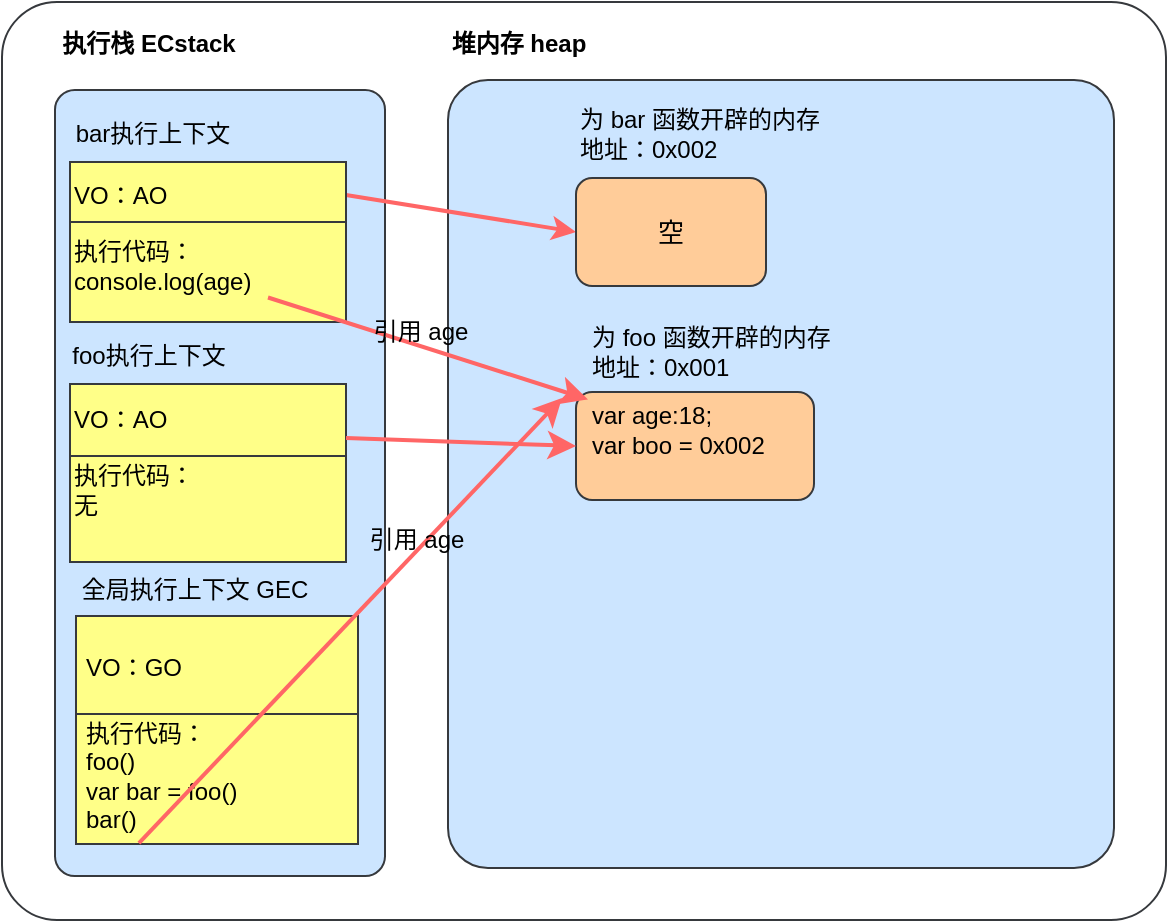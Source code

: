 <mxfile>
    <diagram id="x7arN-Wv4wXPcp71hIzD" name="第 1 页">
        <mxGraphModel dx="1234" dy="470" grid="0" gridSize="10" guides="1" tooltips="1" connect="1" arrows="1" fold="1" page="1" pageScale="1" pageWidth="827" pageHeight="1169" math="0" shadow="0">
            <root>
                <mxCell id="0"/>
                <mxCell id="1" parent="0"/>
                <mxCell id="58" value="" style="whiteSpace=wrap;html=1;fillColor=#FFFFFF;strokeColor=#36393d;rounded=1;arcSize=6;" vertex="1" parent="1">
                    <mxGeometry x="18" y="8" width="582" height="459" as="geometry"/>
                </mxCell>
                <mxCell id="27" value="" style="whiteSpace=wrap;html=1;fillColor=#cce5ff;strokeColor=#36393d;rounded=1;arcSize=6;" vertex="1" parent="1">
                    <mxGeometry x="241" y="47" width="333" height="394" as="geometry"/>
                </mxCell>
                <mxCell id="2" value="" style="whiteSpace=wrap;html=1;fillColor=#cce5ff;strokeColor=#36393d;rounded=1;arcSize=6;" vertex="1" parent="1">
                    <mxGeometry x="44.5" y="52" width="165" height="393" as="geometry"/>
                </mxCell>
                <mxCell id="3" value="&lt;b&gt;&lt;font color=&quot;#000000&quot;&gt;执行栈 ECstack&lt;/font&gt;&lt;/b&gt;" style="text;html=1;resizable=0;autosize=1;align=center;verticalAlign=middle;points=[];fillColor=none;strokeColor=none;rounded=0;" vertex="1" parent="1">
                    <mxGeometry x="42" y="20" width="97" height="18" as="geometry"/>
                </mxCell>
                <mxCell id="9" value="" style="whiteSpace=wrap;html=1;rounded=1;fontSize=14;fillColor=#ffff88;strokeColor=#36393d;arcSize=0;" vertex="1" parent="1">
                    <mxGeometry x="55" y="315" width="141" height="49" as="geometry"/>
                </mxCell>
                <mxCell id="19" value="&lt;font color=&quot;#000000&quot;&gt;&lt;font style=&quot;font-size: 12px&quot;&gt;VO：GO&lt;/font&gt;&lt;br&gt;&lt;/font&gt;" style="text;html=1;resizable=0;autosize=1;align=left;verticalAlign=middle;points=[];fillColor=none;strokeColor=none;rounded=0;" vertex="1" parent="1">
                    <mxGeometry x="58" y="331.5" width="58" height="18" as="geometry"/>
                </mxCell>
                <mxCell id="25" style="edgeStyle=none;html=1;fontSize=12;fontColor=#000000;fillColor=#008a00;strokeColor=#FF6666;strokeWidth=2;entryX=0;entryY=0.5;entryDx=0;entryDy=0;exitX=1;exitY=0.5;exitDx=0;exitDy=0;" edge="1" parent="1" source="48" target="53">
                    <mxGeometry relative="1" as="geometry">
                        <mxPoint x="125" y="344.268" as="sourcePoint"/>
                    </mxGeometry>
                </mxCell>
                <mxCell id="28" value="&lt;b&gt;&lt;font color=&quot;#000000&quot;&gt;堆内存 heap&lt;/font&gt;&lt;br&gt;&lt;/b&gt;" style="text;html=1;resizable=0;autosize=1;align=center;verticalAlign=middle;points=[];fillColor=none;strokeColor=none;rounded=0;" vertex="1" parent="1">
                    <mxGeometry x="237" y="20" width="77" height="18" as="geometry"/>
                </mxCell>
                <mxCell id="31" value="" style="whiteSpace=wrap;html=1;fillColor=#ffcc99;strokeColor=#36393d;rounded=1;arcSize=15;" vertex="1" parent="1">
                    <mxGeometry x="305" y="203" width="119" height="54" as="geometry"/>
                </mxCell>
                <mxCell id="32" value="&lt;font color=&quot;#000000&quot;&gt;为 foo 函数开辟的内存&lt;br&gt;地址：0x001&lt;/font&gt;" style="text;html=1;resizable=0;autosize=1;align=left;verticalAlign=middle;points=[];fillColor=none;strokeColor=none;rounded=0;" vertex="1" parent="1">
                    <mxGeometry x="311" y="167" width="129" height="32" as="geometry"/>
                </mxCell>
                <mxCell id="35" value="&lt;font color=&quot;#000000&quot;&gt;var age:18;&lt;br&gt;var boo = 0x002&lt;br&gt;&lt;/font&gt;" style="text;html=1;resizable=0;autosize=1;align=left;verticalAlign=middle;points=[];fillColor=none;strokeColor=none;rounded=0;" vertex="1" parent="1">
                    <mxGeometry x="311" y="206" width="96" height="32" as="geometry"/>
                </mxCell>
                <mxCell id="36" value="" style="whiteSpace=wrap;html=1;rounded=1;fontSize=14;fillColor=#ffff88;strokeColor=#36393d;arcSize=0;" vertex="1" parent="1">
                    <mxGeometry x="52" y="199" width="138" height="36" as="geometry"/>
                </mxCell>
                <mxCell id="34" style="edgeStyle=none;html=1;entryX=0;entryY=0.5;entryDx=0;entryDy=0;fontSize=12;fontColor=#000000;fillColor=#1ba1e2;strokeColor=#FF6666;shadow=0;sketch=0;jumpSize=14;endSize=8;startSize=10;strokeWidth=2;exitX=1;exitY=0.75;exitDx=0;exitDy=0;" edge="1" parent="1" source="36" target="31">
                    <mxGeometry relative="1" as="geometry"/>
                </mxCell>
                <mxCell id="37" value="&lt;font color=&quot;#000000&quot; size=&quot;1&quot;&gt;&lt;span style=&quot;font-size: 12px&quot;&gt;foo执行上下文&lt;/span&gt;&lt;/font&gt;" style="text;html=1;resizable=0;autosize=1;align=center;verticalAlign=middle;points=[];fillColor=none;strokeColor=none;rounded=0;" vertex="1" parent="1">
                    <mxGeometry x="47" y="175" width="87" height="19" as="geometry"/>
                </mxCell>
                <mxCell id="5" value="&lt;font color=&quot;#000000&quot; size=&quot;1&quot;&gt;&lt;span style=&quot;font-size: 12px&quot;&gt;全局执行上下文 GEC&lt;/span&gt;&lt;/font&gt;" style="text;html=1;resizable=0;autosize=1;align=center;verticalAlign=middle;points=[];fillColor=none;strokeColor=none;rounded=0;" vertex="1" parent="1">
                    <mxGeometry x="52" y="292" width="123" height="19" as="geometry"/>
                </mxCell>
                <mxCell id="41" value="" style="whiteSpace=wrap;html=1;rounded=1;fontSize=14;fillColor=#ffff88;strokeColor=#36393d;arcSize=0;" vertex="1" parent="1">
                    <mxGeometry x="52" y="235" width="138" height="53" as="geometry"/>
                </mxCell>
                <mxCell id="43" value="" style="whiteSpace=wrap;html=1;rounded=1;fontSize=14;fillColor=#ffff88;strokeColor=#36393d;arcSize=0;" vertex="1" parent="1">
                    <mxGeometry x="55" y="364" width="141" height="65" as="geometry"/>
                </mxCell>
                <mxCell id="40" value="&lt;font color=&quot;#000000&quot;&gt;&lt;font style=&quot;font-size: 12px&quot;&gt;执行代码：&lt;br&gt;&lt;/font&gt;foo()&lt;br&gt;var bar = foo()&lt;br&gt;bar()&lt;br&gt;&lt;/font&gt;" style="text;html=1;resizable=0;autosize=1;align=left;verticalAlign=middle;points=[];fillColor=none;strokeColor=none;rounded=0;" vertex="1" parent="1">
                    <mxGeometry x="58" y="365" width="86" height="60" as="geometry"/>
                </mxCell>
                <mxCell id="45" value="&lt;font color=&quot;#000000&quot;&gt;&lt;font style=&quot;font-size: 12px&quot;&gt;VO：AO&lt;/font&gt;&lt;br&gt;&lt;/font&gt;" style="text;html=1;resizable=0;autosize=1;align=left;verticalAlign=middle;points=[];fillColor=none;strokeColor=none;rounded=0;" vertex="1" parent="1">
                    <mxGeometry x="52" y="208" width="57" height="18" as="geometry"/>
                </mxCell>
                <mxCell id="47" value="&lt;font color=&quot;#000000&quot;&gt;执行代码：&lt;br&gt;无&lt;br&gt;&lt;/font&gt;" style="text;html=1;resizable=0;autosize=1;align=left;verticalAlign=middle;points=[];fillColor=none;strokeColor=none;rounded=0;" vertex="1" parent="1">
                    <mxGeometry x="52" y="236" width="70" height="32" as="geometry"/>
                </mxCell>
                <mxCell id="48" value="" style="whiteSpace=wrap;html=1;rounded=1;fontSize=14;fillColor=#ffff88;strokeColor=#36393d;arcSize=0;" vertex="1" parent="1">
                    <mxGeometry x="52" y="88" width="138" height="33" as="geometry"/>
                </mxCell>
                <mxCell id="49" value="&lt;font color=&quot;#000000&quot; size=&quot;1&quot;&gt;&lt;span style=&quot;font-size: 12px&quot;&gt;bar执行上下文&lt;/span&gt;&lt;/font&gt;" style="text;html=1;resizable=0;autosize=1;align=center;verticalAlign=middle;points=[];fillColor=none;strokeColor=none;rounded=0;" vertex="1" parent="1">
                    <mxGeometry x="49" y="64.5" width="87" height="19" as="geometry"/>
                </mxCell>
                <mxCell id="50" value="&lt;font color=&quot;#000000&quot;&gt;&lt;font style=&quot;font-size: 12px&quot;&gt;VO：AO&lt;/font&gt;&lt;br&gt;&lt;/font&gt;" style="text;html=1;resizable=0;autosize=1;align=left;verticalAlign=middle;points=[];fillColor=none;strokeColor=none;rounded=0;" vertex="1" parent="1">
                    <mxGeometry x="52" y="96" width="57" height="18" as="geometry"/>
                </mxCell>
                <mxCell id="51" value="" style="whiteSpace=wrap;html=1;rounded=1;fontSize=14;fillColor=#ffff88;strokeColor=#36393d;arcSize=0;" vertex="1" parent="1">
                    <mxGeometry x="52" y="118" width="138" height="50" as="geometry"/>
                </mxCell>
                <mxCell id="53" value="&lt;font color=&quot;#000000&quot; style=&quot;font-size: 13px&quot;&gt;空&lt;/font&gt;" style="whiteSpace=wrap;html=1;fillColor=#ffcc99;strokeColor=#36393d;rounded=1;arcSize=15;" vertex="1" parent="1">
                    <mxGeometry x="305" y="96" width="95" height="54" as="geometry"/>
                </mxCell>
                <mxCell id="54" value="&lt;font color=&quot;#000000&quot;&gt;为 bar 函数开辟的内存&lt;br&gt;&lt;/font&gt;&lt;span style=&quot;color: rgb(0 , 0 , 0)&quot;&gt;地址：0x002&lt;/span&gt;" style="text;html=1;resizable=0;autosize=1;align=left;verticalAlign=middle;points=[];fillColor=none;strokeColor=none;rounded=0;" vertex="1" parent="1">
                    <mxGeometry x="305" y="58" width="130" height="32" as="geometry"/>
                </mxCell>
                <mxCell id="56" style="edgeStyle=none;sketch=0;jumpSize=14;html=1;shadow=0;fontSize=12;fontColor=#000000;startSize=10;endSize=8;strokeColor=#FF6666;strokeWidth=2;" edge="1" parent="1" source="55" target="35">
                    <mxGeometry relative="1" as="geometry"/>
                </mxCell>
                <mxCell id="55" value="&lt;font color=&quot;#000000&quot;&gt;执行代码：&lt;br&gt;console.log(age)&lt;br&gt;&lt;/font&gt;" style="text;html=1;resizable=0;autosize=1;align=left;verticalAlign=middle;points=[];fillColor=none;strokeColor=none;rounded=0;" vertex="1" parent="1">
                    <mxGeometry x="52" y="124" width="99" height="32" as="geometry"/>
                </mxCell>
                <mxCell id="57" value="引用 age" style="text;html=1;resizable=0;autosize=1;align=center;verticalAlign=middle;points=[];fillColor=none;strokeColor=none;rounded=0;fontSize=12;fontColor=#000000;" vertex="1" parent="1">
                    <mxGeometry x="198" y="164" width="57" height="18" as="geometry"/>
                </mxCell>
                <mxCell id="60" style="edgeStyle=none;sketch=0;jumpSize=14;html=1;shadow=0;fontSize=12;fontColor=#000000;startSize=10;endSize=8;strokeColor=#FF6666;strokeWidth=2;exitX=0.331;exitY=1.059;exitDx=0;exitDy=0;exitPerimeter=0;" edge="1" parent="1" source="40">
                    <mxGeometry relative="1" as="geometry">
                        <mxPoint x="161" y="165.763" as="sourcePoint"/>
                        <mxPoint x="298" y="206" as="targetPoint"/>
                    </mxGeometry>
                </mxCell>
                <mxCell id="61" value="引用 age" style="text;html=1;resizable=0;autosize=1;align=center;verticalAlign=middle;points=[];fillColor=none;strokeColor=none;rounded=0;fontSize=12;fontColor=#000000;" vertex="1" parent="1">
                    <mxGeometry x="196" y="268" width="57" height="18" as="geometry"/>
                </mxCell>
            </root>
        </mxGraphModel>
    </diagram>
</mxfile>